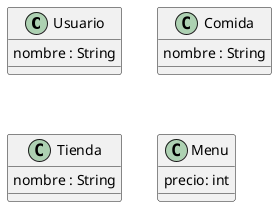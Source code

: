 @startuml
class Usuario {
  nombre : String
}

class Comida {
   nombre : String
}

class Tienda {
   nombre : String
}

class Menu {
   precio: int
}
@enduml
